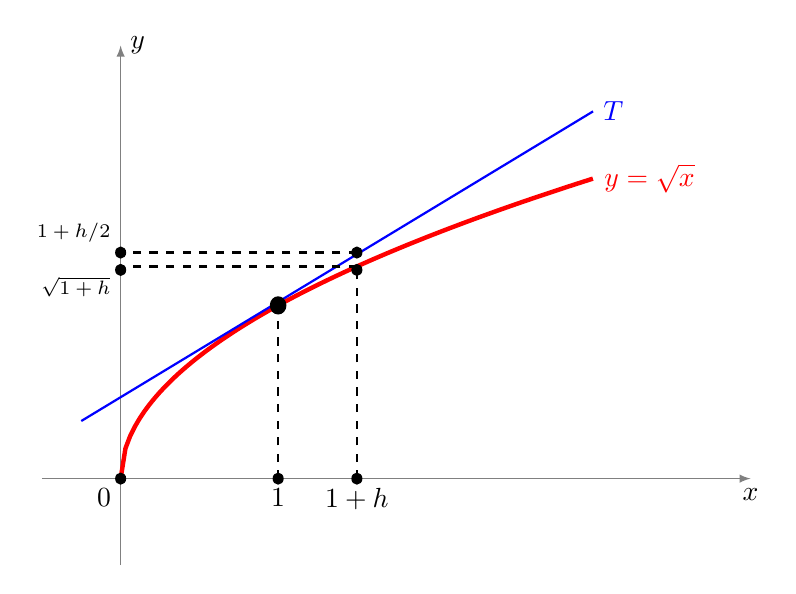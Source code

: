 \begin{tikzpicture}[scale=2,yscale=1.1]

  %    \draw[gray!50] (-0.25,-0.25) grid (4.25,3.25);
      \draw[->,>=latex, gray] (-0.5,0)--(4,0) node[below,black] {$x$};
      \draw[->,>=latex, gray] (0,-0.5)--(0,2.5) node[right,black] {$y$};

      \draw[ultra thick, color=red,domain=0:3,samples=100] plot (\x,{sqrt(\x)})node[right] {$y=\sqrt{x}$};
      \draw[thick, color=blue,domain=-0.25:3] plot (\x,{0.55*(\x-1)+1.02})  node[right] {$T$};


\def\h{0.5}

\fill (0,0) circle (1pt);
\node at (0,0) [below left] {$0$};
\fill (1,0) circle (1pt) node[below] {$1$};
\fill (1,1) circle (1.5pt);
\draw[dashed, thick] (1,0)--(1,1);

\fill (1+\h,0) circle (1pt) node[below] {$1+h$};


\fill ({1+\h},{sqrt(1+\h)-0.02}) circle (1pt);
\fill ({1+\h},{0.55*\h+1.03}) circle (1pt);

\fill (0,{sqrt(1+\h)-0.02}) circle (1pt);
\fill (0,{0.55*\h+1.03}) circle (1pt);

\draw[dashed, thick] (1+\h,0)--(1+\h,{sqrt(1+\h)});
\draw[dashed, thick] (1+\h,{sqrt(1+\h)})--(0,{sqrt(1+\h)}) node[below left] {\scriptsize$\sqrt{1+h}$};
\draw[dashed, thick] (1+\h,{0.55*\h+1.03})--(0,{0.55*\h+1.03}) node[above left] {\scriptsize $1+h/2$};




\end{tikzpicture}
